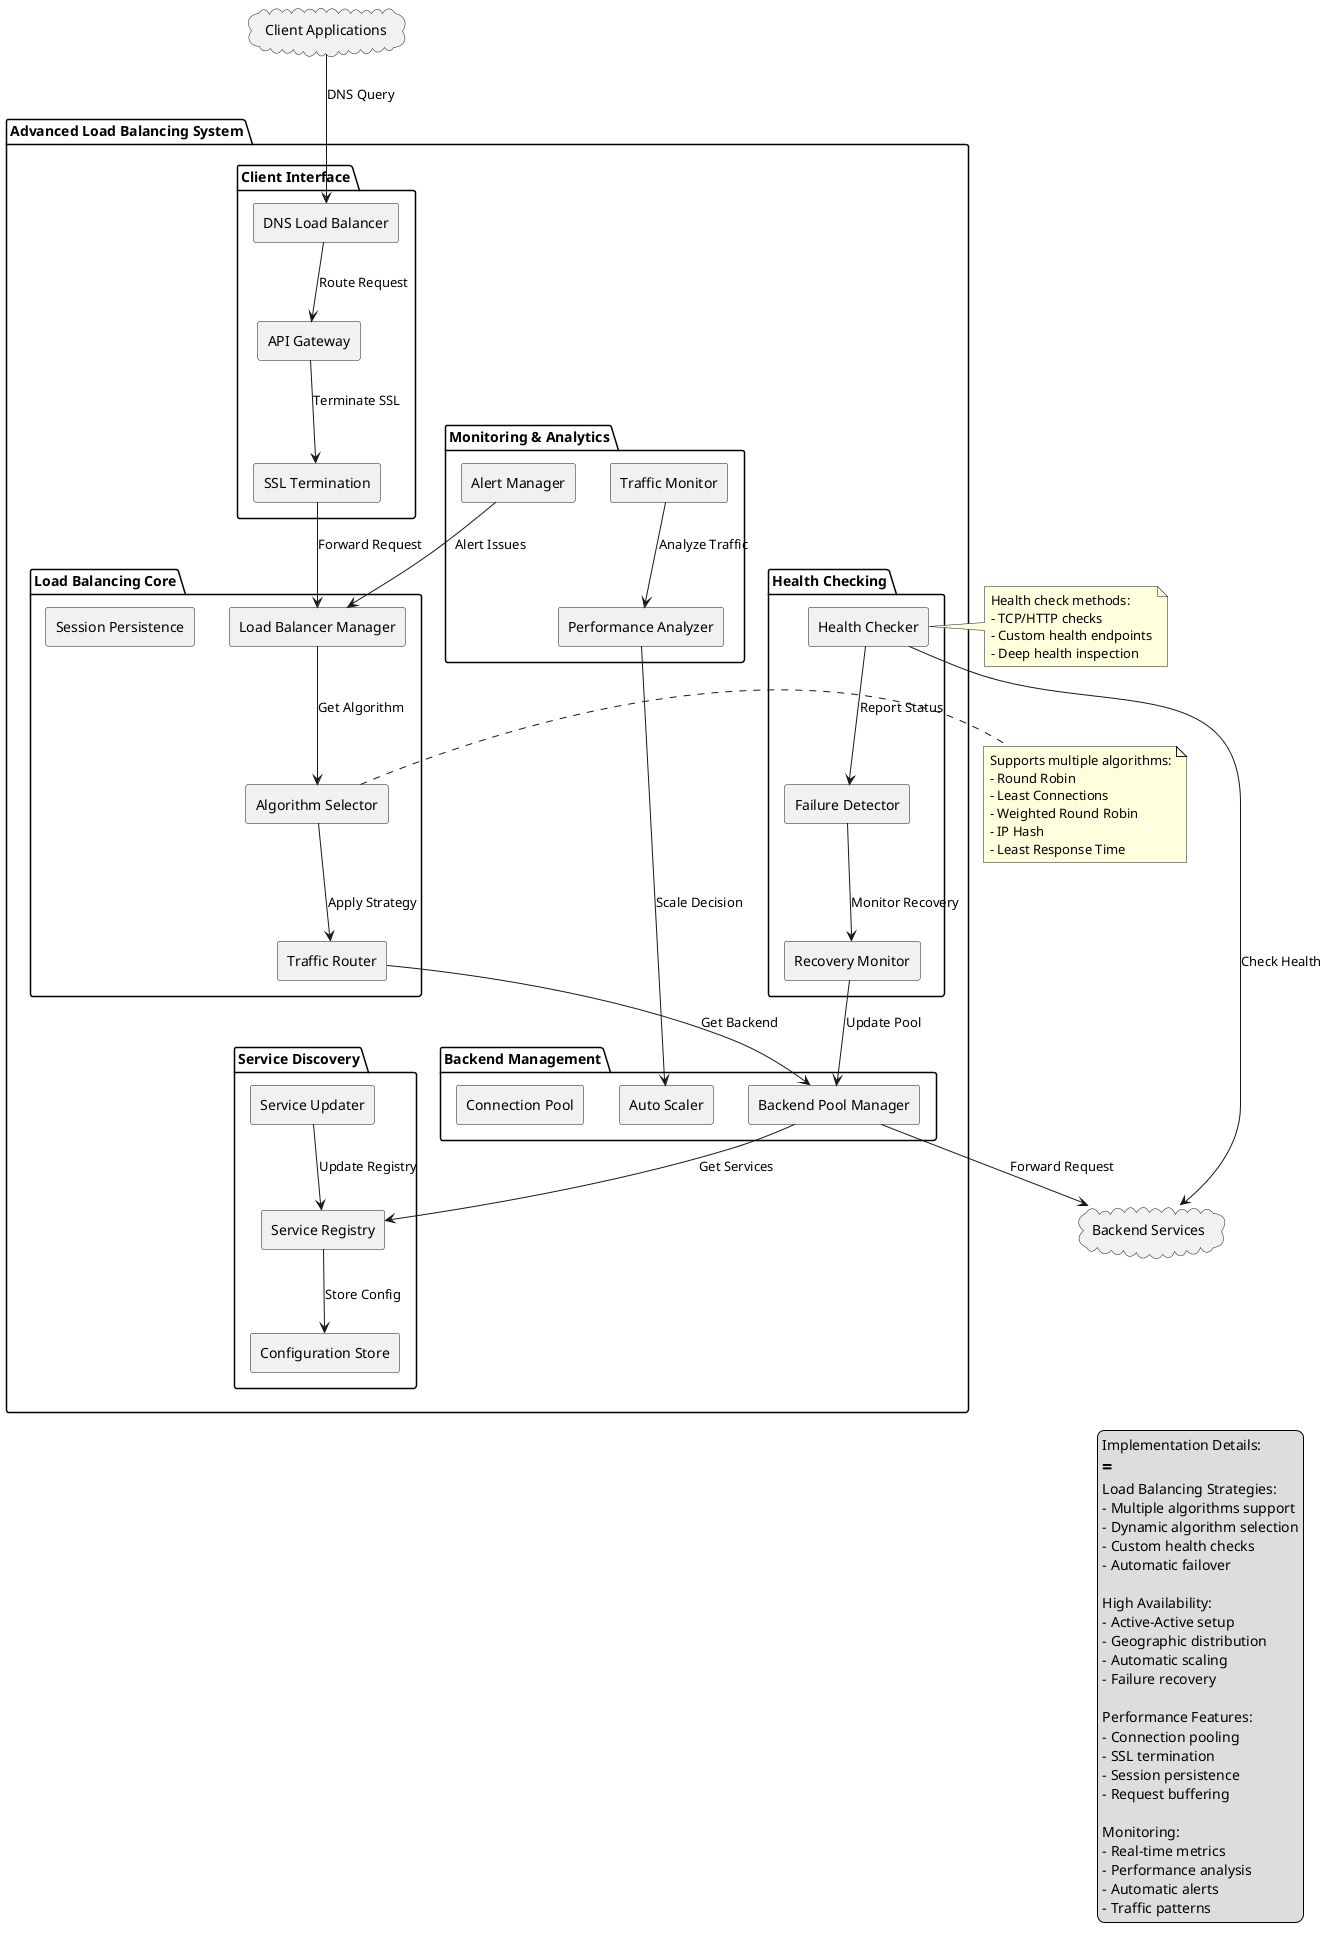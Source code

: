 @startuml
skinparam componentStyle rectangle

package "Advanced Load Balancing System" {
    package "Client Interface" {
        component "DNS Load Balancer" as DNSBalancer
        component "API Gateway" as APIGateway
        component "SSL Termination" as SSLTermination
    }
    
    package "Load Balancing Core" {
        component "Load Balancer Manager" as LBManager
        component "Algorithm Selector" as AlgoSelector
        component "Session Persistence" as SessionSticky
        component "Traffic Router" as Router
    }
    
    package "Health Checking" {
        component "Health Checker" as HealthChecker
        component "Failure Detector" as FailureDetector
        component "Recovery Monitor" as RecoveryMonitor
    }
    
    package "Service Discovery" {
        component "Service Registry" as ServiceRegistry
        component "Configuration Store" as ConfigStore
        component "Service Updater" as ServiceUpdater
    }
    
    package "Monitoring & Analytics" {
        component "Traffic Monitor" as TrafficMonitor
        component "Performance Analyzer" as PerfAnalyzer
        component "Alert Manager" as AlertManager
    }
    
    package "Backend Management" {
        component "Backend Pool Manager" as PoolManager
        component "Auto Scaler" as AutoScaler
        component "Connection Pool" as ConnPool
    }
}

cloud "Client Applications" as Clients
cloud "Backend Services" as Backends

Clients --> DNSBalancer : DNS Query
DNSBalancer --> APIGateway : Route Request
APIGateway --> SSLTermination : Terminate SSL
SSLTermination --> LBManager : Forward Request

LBManager --> AlgoSelector : Get Algorithm
AlgoSelector --> Router : Apply Strategy
Router --> PoolManager : Get Backend
PoolManager --> Backends : Forward Request

HealthChecker --> Backends : Check Health
HealthChecker --> FailureDetector : Report Status
FailureDetector --> RecoveryMonitor : Monitor Recovery
RecoveryMonitor --> PoolManager : Update Pool

ServiceRegistry --> ConfigStore : Store Config
ServiceUpdater --> ServiceRegistry : Update Registry
PoolManager --> ServiceRegistry : Get Services

TrafficMonitor --> PerfAnalyzer : Analyze Traffic
PerfAnalyzer --> AutoScaler : Scale Decision
AlertManager --> LBManager : Alert Issues

note right of AlgoSelector
  Supports multiple algorithms:
  - Round Robin
  - Least Connections
  - Weighted Round Robin
  - IP Hash
  - Least Response Time
end note

note right of HealthChecker
  Health check methods:
  - TCP/HTTP checks
  - Custom health endpoints
  - Deep health inspection
end note

legend right
Implementation Details:
==
Load Balancing Strategies:
- Multiple algorithms support
- Dynamic algorithm selection
- Custom health checks
- Automatic failover

High Availability:
- Active-Active setup
- Geographic distribution
- Automatic scaling
- Failure recovery

Performance Features:
- Connection pooling
- SSL termination
- Session persistence
- Request buffering

Monitoring:
- Real-time metrics
- Performance analysis
- Automatic alerts
- Traffic patterns
end legend

@enduml 